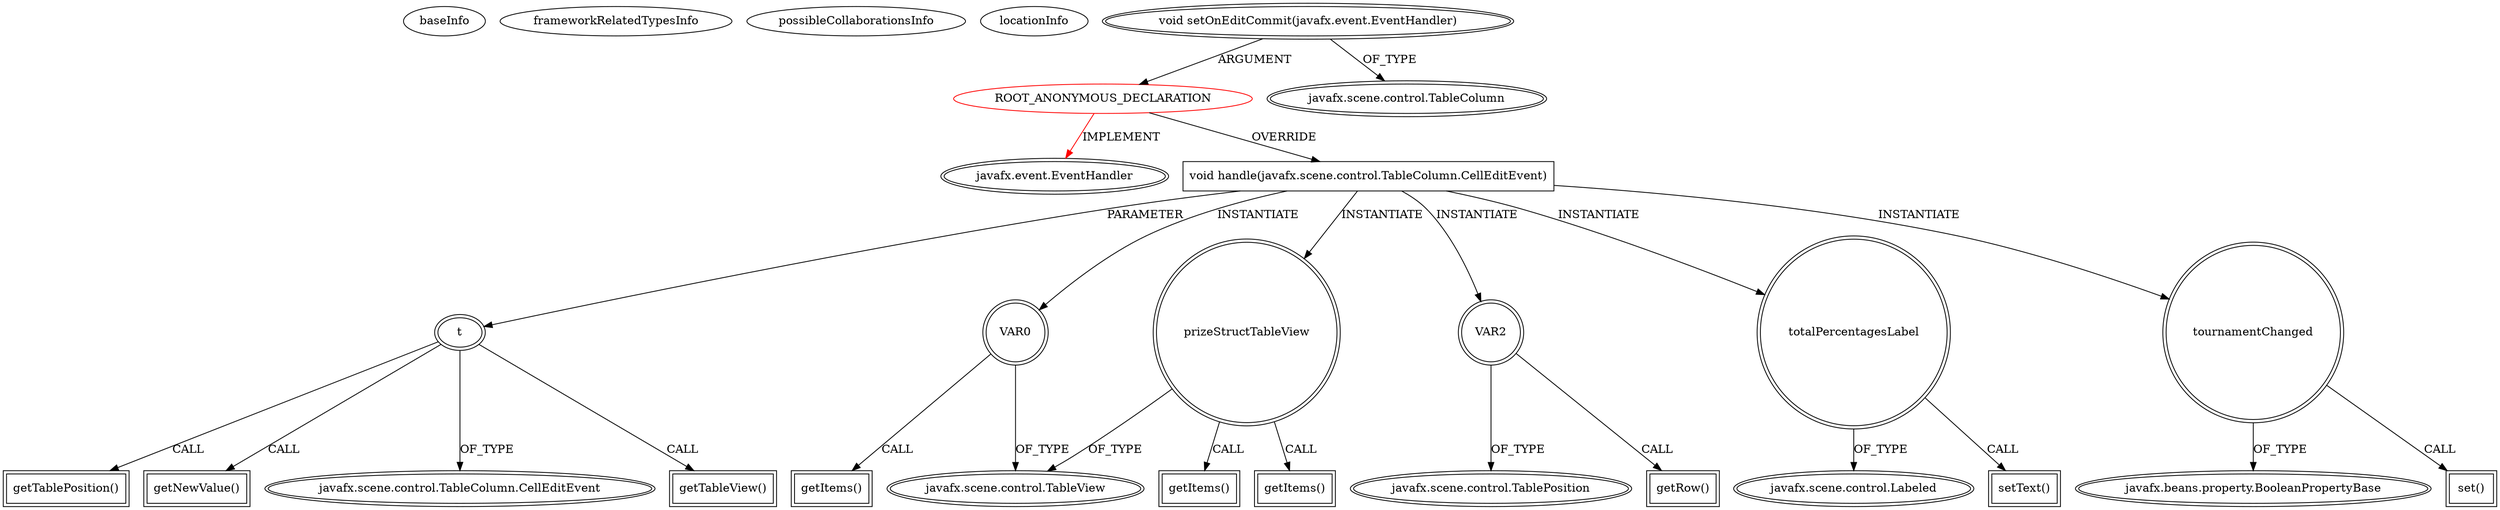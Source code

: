 digraph {
baseInfo[graphId=2954,category="extension_graph",isAnonymous=true,possibleRelation=false]
frameworkRelatedTypesInfo[0="javafx.event.EventHandler"]
possibleCollaborationsInfo[]
locationInfo[projectName="hock323-eventManager",filePath="/hock323-eventManager/EventManager-master/src/eventManager/controller/pokerTournament/PrizesController.java",contextSignature="void chargePrizesTableView()",graphId="2954"]
0[label="ROOT_ANONYMOUS_DECLARATION",vertexType="ROOT_ANONYMOUS_DECLARATION",isFrameworkType=false,color=red]
1[label="javafx.event.EventHandler",vertexType="FRAMEWORK_INTERFACE_TYPE",isFrameworkType=true,peripheries=2]
2[label="void setOnEditCommit(javafx.event.EventHandler)",vertexType="OUTSIDE_CALL",isFrameworkType=true,peripheries=2]
3[label="javafx.scene.control.TableColumn",vertexType="FRAMEWORK_CLASS_TYPE",isFrameworkType=true,peripheries=2]
4[label="void handle(javafx.scene.control.TableColumn.CellEditEvent)",vertexType="OVERRIDING_METHOD_DECLARATION",isFrameworkType=false,shape=box]
5[label="t",vertexType="PARAMETER_DECLARATION",isFrameworkType=true,peripheries=2]
6[label="javafx.scene.control.TableColumn.CellEditEvent",vertexType="FRAMEWORK_CLASS_TYPE",isFrameworkType=true,peripheries=2]
7[label="VAR0",vertexType="VARIABLE_EXPRESION",isFrameworkType=true,peripheries=2,shape=circle]
9[label="javafx.scene.control.TableView",vertexType="FRAMEWORK_CLASS_TYPE",isFrameworkType=true,peripheries=2]
8[label="getItems()",vertexType="INSIDE_CALL",isFrameworkType=true,peripheries=2,shape=box]
11[label="getTableView()",vertexType="INSIDE_CALL",isFrameworkType=true,peripheries=2,shape=box]
12[label="VAR2",vertexType="VARIABLE_EXPRESION",isFrameworkType=true,peripheries=2,shape=circle]
14[label="javafx.scene.control.TablePosition",vertexType="FRAMEWORK_CLASS_TYPE",isFrameworkType=true,peripheries=2]
13[label="getRow()",vertexType="INSIDE_CALL",isFrameworkType=true,peripheries=2,shape=box]
16[label="getTablePosition()",vertexType="INSIDE_CALL",isFrameworkType=true,peripheries=2,shape=box]
18[label="getNewValue()",vertexType="INSIDE_CALL",isFrameworkType=true,peripheries=2,shape=box]
19[label="prizeStructTableView",vertexType="VARIABLE_EXPRESION",isFrameworkType=true,peripheries=2,shape=circle]
20[label="getItems()",vertexType="INSIDE_CALL",isFrameworkType=true,peripheries=2,shape=box]
23[label="getItems()",vertexType="INSIDE_CALL",isFrameworkType=true,peripheries=2,shape=box]
24[label="totalPercentagesLabel",vertexType="VARIABLE_EXPRESION",isFrameworkType=true,peripheries=2,shape=circle]
26[label="javafx.scene.control.Labeled",vertexType="FRAMEWORK_CLASS_TYPE",isFrameworkType=true,peripheries=2]
25[label="setText()",vertexType="INSIDE_CALL",isFrameworkType=true,peripheries=2,shape=box]
27[label="tournamentChanged",vertexType="VARIABLE_EXPRESION",isFrameworkType=true,peripheries=2,shape=circle]
29[label="javafx.beans.property.BooleanPropertyBase",vertexType="FRAMEWORK_CLASS_TYPE",isFrameworkType=true,peripheries=2]
28[label="set()",vertexType="INSIDE_CALL",isFrameworkType=true,peripheries=2,shape=box]
0->1[label="IMPLEMENT",color=red]
2->0[label="ARGUMENT"]
2->3[label="OF_TYPE"]
0->4[label="OVERRIDE"]
5->6[label="OF_TYPE"]
4->5[label="PARAMETER"]
4->7[label="INSTANTIATE"]
7->9[label="OF_TYPE"]
7->8[label="CALL"]
5->11[label="CALL"]
4->12[label="INSTANTIATE"]
12->14[label="OF_TYPE"]
12->13[label="CALL"]
5->16[label="CALL"]
5->18[label="CALL"]
4->19[label="INSTANTIATE"]
19->9[label="OF_TYPE"]
19->20[label="CALL"]
19->23[label="CALL"]
4->24[label="INSTANTIATE"]
24->26[label="OF_TYPE"]
24->25[label="CALL"]
4->27[label="INSTANTIATE"]
27->29[label="OF_TYPE"]
27->28[label="CALL"]
}

